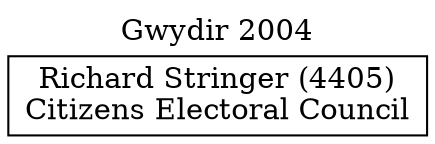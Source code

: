 // House preference flow
digraph "Richard Stringer (4405)_Gwydir_2004" {
	graph [label="Gwydir 2004" labelloc=t mclimit=10]
	node [shape=box]
	"Richard Stringer (4405)" [label="Richard Stringer (4405)
Citizens Electoral Council"]
}
